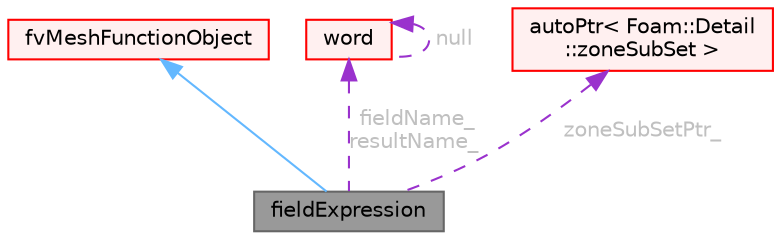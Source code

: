 digraph "fieldExpression"
{
 // LATEX_PDF_SIZE
  bgcolor="transparent";
  edge [fontname=Helvetica,fontsize=10,labelfontname=Helvetica,labelfontsize=10];
  node [fontname=Helvetica,fontsize=10,shape=box,height=0.2,width=0.4];
  Node1 [id="Node000001",label="fieldExpression",height=0.2,width=0.4,color="gray40", fillcolor="grey60", style="filled", fontcolor="black",tooltip="Intermediate class for handling field expression function objects (e.g. blendingFactor etc...."];
  Node2 -> Node1 [id="edge1_Node000001_Node000002",dir="back",color="steelblue1",style="solid",tooltip=" "];
  Node2 [id="Node000002",label="fvMeshFunctionObject",height=0.2,width=0.4,color="red", fillcolor="#FFF0F0", style="filled",URL="$classFoam_1_1functionObjects_1_1fvMeshFunctionObject.html",tooltip="Specialization of Foam::functionObject for an Foam::fvMesh, providing a reference to the Foam::fvMesh..."];
  Node7 -> Node1 [id="edge2_Node000001_Node000007",dir="back",color="darkorchid3",style="dashed",tooltip=" ",label=" fieldName_\nresultName_",fontcolor="grey" ];
  Node7 [id="Node000007",label="word",height=0.2,width=0.4,color="red", fillcolor="#FFF0F0", style="filled",URL="$classFoam_1_1word.html",tooltip="A class for handling words, derived from Foam::string."];
  Node7 -> Node7 [id="edge3_Node000007_Node000007",dir="back",color="darkorchid3",style="dashed",tooltip=" ",label=" null",fontcolor="grey" ];
  Node76 -> Node1 [id="edge4_Node000001_Node000076",dir="back",color="darkorchid3",style="dashed",tooltip=" ",label=" zoneSubSetPtr_",fontcolor="grey" ];
  Node76 [id="Node000076",label="autoPtr\< Foam::Detail\l::zoneSubSet \>",height=0.2,width=0.4,color="red", fillcolor="#FFF0F0", style="filled",URL="$classFoam_1_1autoPtr.html",tooltip=" "];
}
